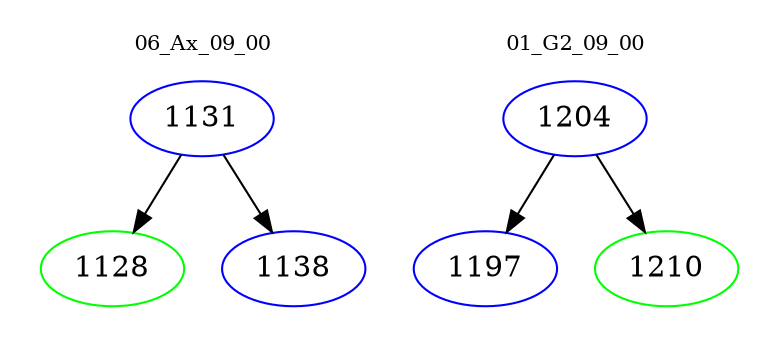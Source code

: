 digraph{
subgraph cluster_0 {
color = white
label = "06_Ax_09_00";
fontsize=10;
T0_1131 [label="1131", color="blue"]
T0_1131 -> T0_1128 [color="black"]
T0_1128 [label="1128", color="green"]
T0_1131 -> T0_1138 [color="black"]
T0_1138 [label="1138", color="blue"]
}
subgraph cluster_1 {
color = white
label = "01_G2_09_00";
fontsize=10;
T1_1204 [label="1204", color="blue"]
T1_1204 -> T1_1197 [color="black"]
T1_1197 [label="1197", color="blue"]
T1_1204 -> T1_1210 [color="black"]
T1_1210 [label="1210", color="green"]
}
}
